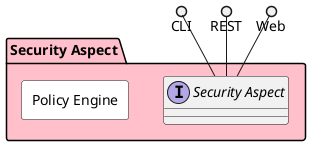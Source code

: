 @startuml


package "Security Aspect" #pink {

}


package "Security Aspect" #pink {

    interface "Security Aspect" as i {
    
    }
}

CLI ()-- i
REST ()-- i
Web ()-- i

package "Security Aspect" #pink {


rectangle "Policy Engine" #white {
}

}



@enduml
